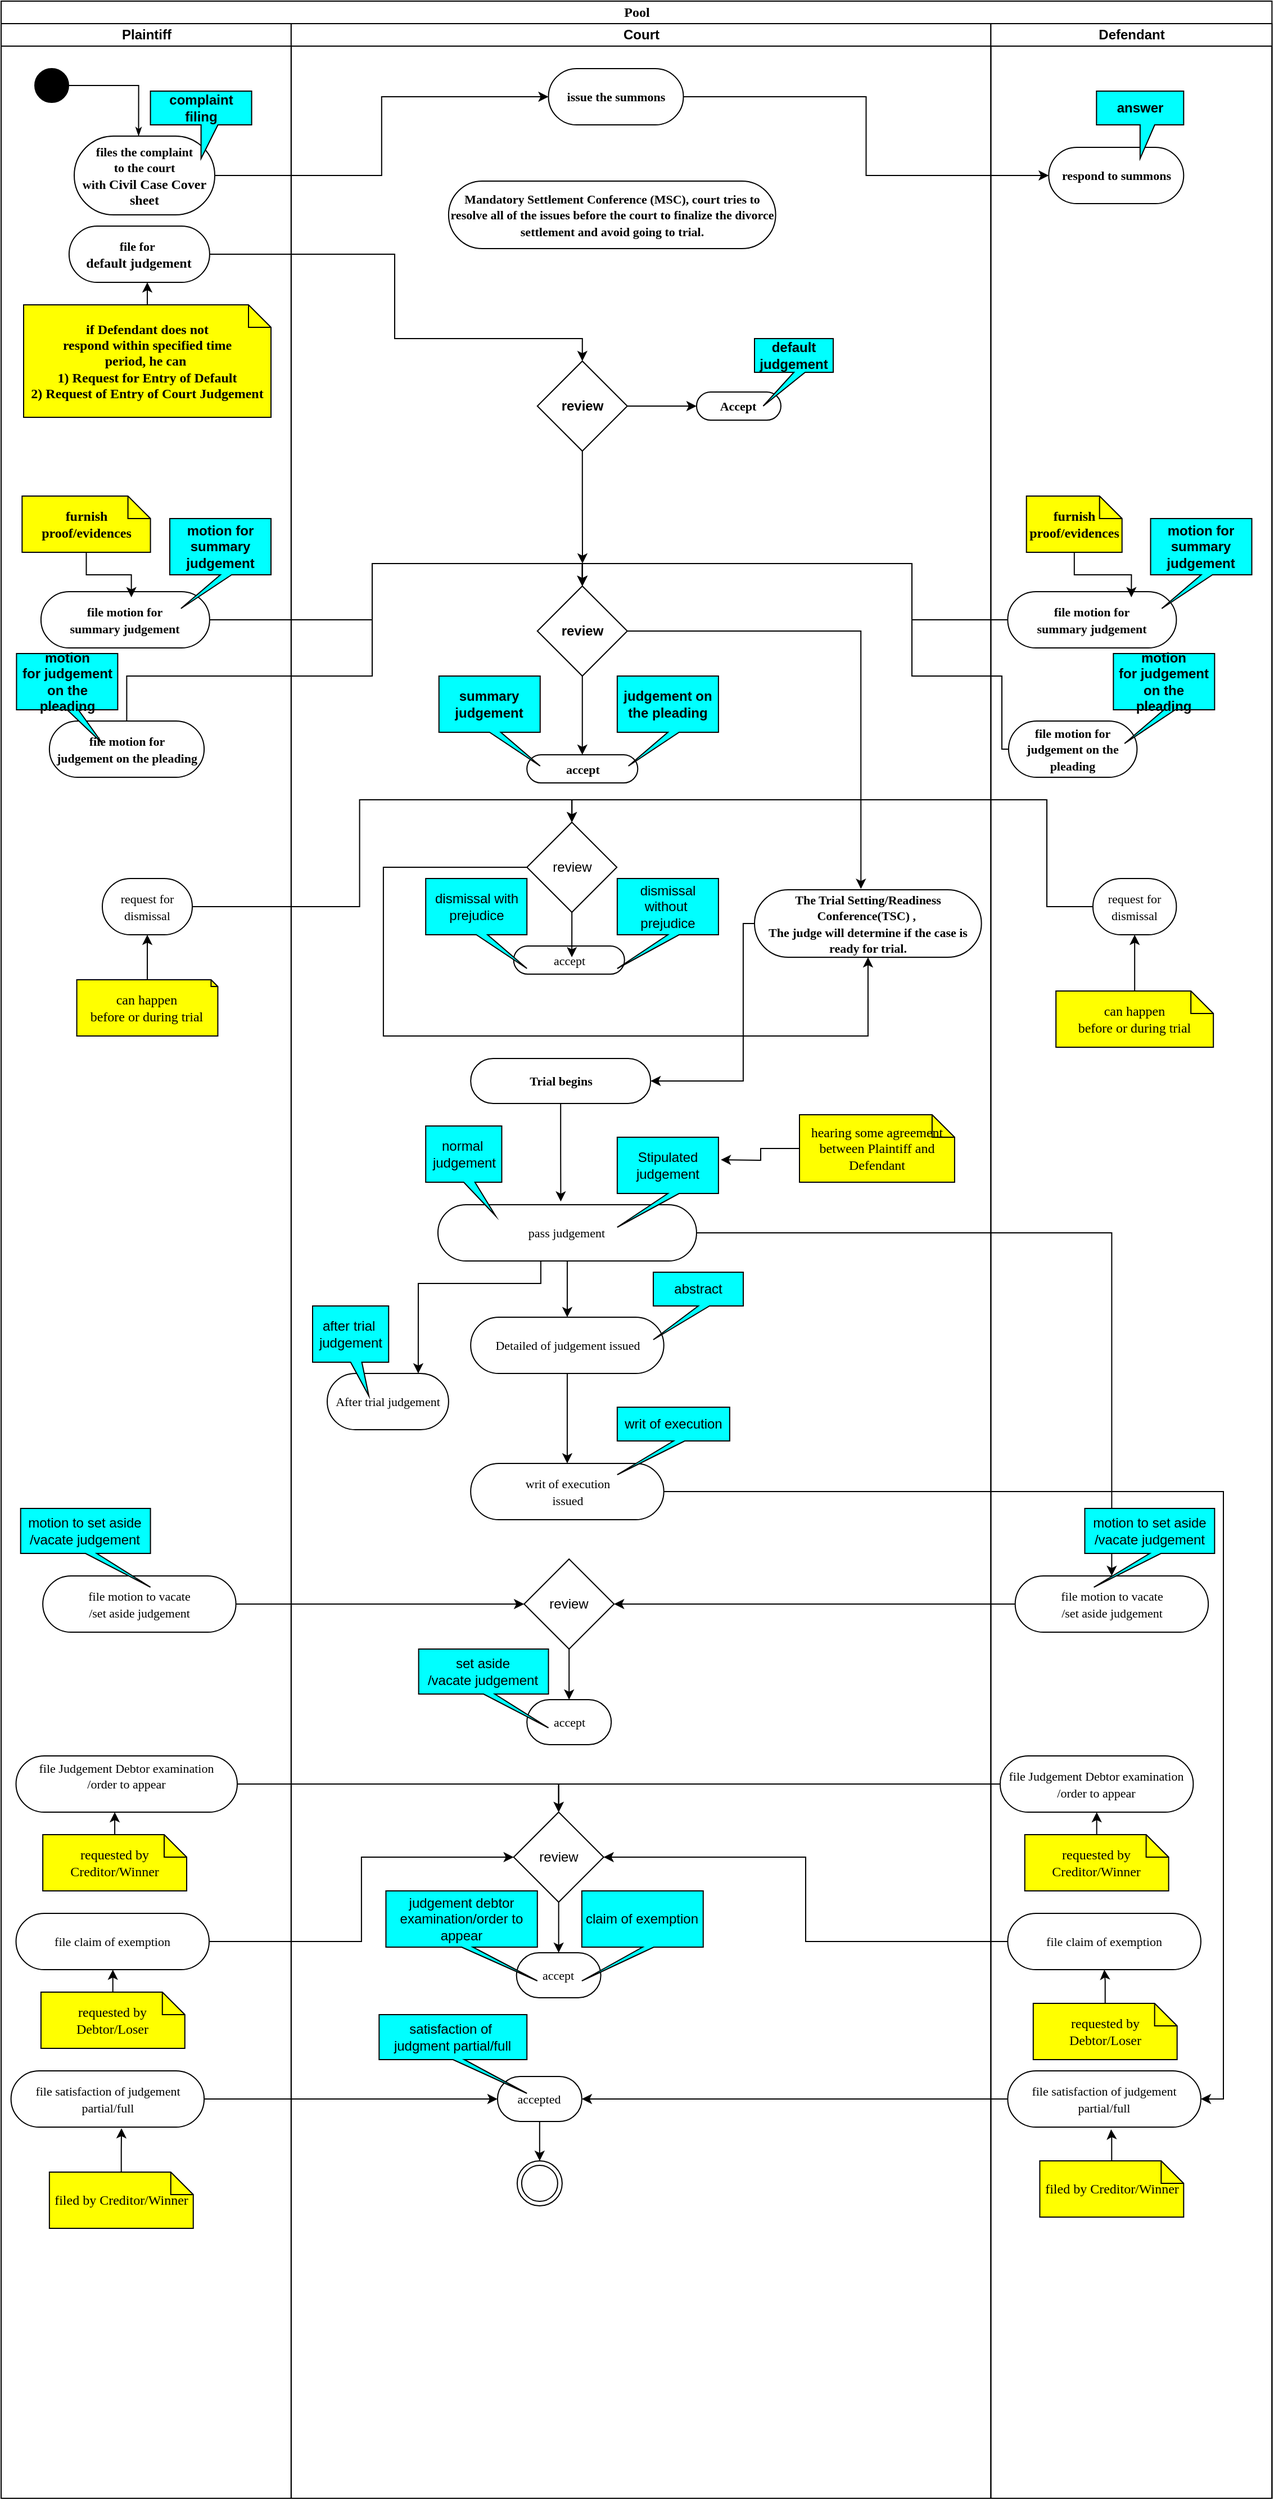 <mxfile version="20.1.1" type="github">
  <diagram name="Page-1" id="0783ab3e-0a74-02c8-0abd-f7b4e66b4bec">
    <mxGraphModel dx="1243" dy="2757" grid="1" gridSize="10" guides="1" tooltips="1" connect="1" arrows="1" fold="1" page="1" pageScale="1" pageWidth="850" pageHeight="1100" background="none" math="0" shadow="0">
      <root>
        <mxCell id="0" />
        <mxCell id="1" parent="0" />
        <mxCell id="1c1d494c118603dd-1" value="Pool" style="swimlane;html=1;childLayout=stackLayout;startSize=20;rounded=0;shadow=0;comic=0;labelBackgroundColor=none;strokeWidth=1;fontFamily=Verdana;fontSize=12;align=center;" parent="1" vertex="1">
          <mxGeometry x="60" y="-2180" width="1130.2" height="2220" as="geometry" />
        </mxCell>
        <mxCell id="2UfcmBDN33OV_tJoAeHY-38" style="edgeStyle=orthogonalEdgeStyle;rounded=0;orthogonalLoop=1;jettySize=auto;html=1;entryX=0.5;entryY=0;entryDx=0;entryDy=0;" parent="1c1d494c118603dd-1" source="2UfcmBDN33OV_tJoAeHY-35" target="2UfcmBDN33OV_tJoAeHY-37" edge="1">
          <mxGeometry relative="1" as="geometry">
            <Array as="points">
              <mxPoint x="350" y="225" />
              <mxPoint x="350" y="300" />
              <mxPoint x="517" y="300" />
            </Array>
          </mxGeometry>
        </mxCell>
        <mxCell id="rqw2_flAwsqcisbEdpRb-81" style="edgeStyle=orthogonalEdgeStyle;rounded=0;orthogonalLoop=1;jettySize=auto;html=1;entryX=0.5;entryY=0;entryDx=0;entryDy=0;" parent="1c1d494c118603dd-1" source="rqw2_flAwsqcisbEdpRb-68" target="rqw2_flAwsqcisbEdpRb-80" edge="1">
          <mxGeometry relative="1" as="geometry" />
        </mxCell>
        <mxCell id="rqw2_flAwsqcisbEdpRb-84" style="edgeStyle=orthogonalEdgeStyle;rounded=0;orthogonalLoop=1;jettySize=auto;html=1;entryX=0;entryY=0.5;entryDx=0;entryDy=0;" parent="1c1d494c118603dd-1" source="rqw2_flAwsqcisbEdpRb-71" target="rqw2_flAwsqcisbEdpRb-80" edge="1">
          <mxGeometry relative="1" as="geometry" />
        </mxCell>
        <mxCell id="2UfcmBDN33OV_tJoAeHY-24" style="edgeStyle=orthogonalEdgeStyle;rounded=0;orthogonalLoop=1;jettySize=auto;html=1;entryX=0;entryY=0.5;entryDx=0;entryDy=0;" parent="1c1d494c118603dd-1" source="2UfcmBDN33OV_tJoAeHY-19" target="2UfcmBDN33OV_tJoAeHY-23" edge="1">
          <mxGeometry relative="1" as="geometry" />
        </mxCell>
        <mxCell id="2UfcmBDN33OV_tJoAeHY-27" style="edgeStyle=orthogonalEdgeStyle;rounded=0;orthogonalLoop=1;jettySize=auto;html=1;entryX=0;entryY=0.5;entryDx=0;entryDy=0;" parent="1c1d494c118603dd-1" source="2UfcmBDN33OV_tJoAeHY-23" target="2UfcmBDN33OV_tJoAeHY-26" edge="1">
          <mxGeometry relative="1" as="geometry" />
        </mxCell>
        <mxCell id="rqw2_flAwsqcisbEdpRb-102" style="edgeStyle=orthogonalEdgeStyle;rounded=0;orthogonalLoop=1;jettySize=auto;html=1;entryX=0;entryY=0.5;entryDx=0;entryDy=0;" parent="1c1d494c118603dd-1" source="rqw2_flAwsqcisbEdpRb-96" target="rqw2_flAwsqcisbEdpRb-99" edge="1">
          <mxGeometry relative="1" as="geometry" />
        </mxCell>
        <mxCell id="rqw2_flAwsqcisbEdpRb-103" style="edgeStyle=orthogonalEdgeStyle;rounded=0;orthogonalLoop=1;jettySize=auto;html=1;entryX=1;entryY=0.5;entryDx=0;entryDy=0;" parent="1c1d494c118603dd-1" source="rqw2_flAwsqcisbEdpRb-97" target="rqw2_flAwsqcisbEdpRb-99" edge="1">
          <mxGeometry relative="1" as="geometry" />
        </mxCell>
        <mxCell id="rqw2_flAwsqcisbEdpRb-110" style="edgeStyle=orthogonalEdgeStyle;rounded=0;orthogonalLoop=1;jettySize=auto;html=1;entryX=0;entryY=0.5;entryDx=0;entryDy=0;" parent="1c1d494c118603dd-1" source="rqw2_flAwsqcisbEdpRb-107" target="rqw2_flAwsqcisbEdpRb-114" edge="1">
          <mxGeometry relative="1" as="geometry">
            <mxPoint x="467.94" y="2045" as="targetPoint" />
          </mxGeometry>
        </mxCell>
        <mxCell id="rqw2_flAwsqcisbEdpRb-162" style="edgeStyle=orthogonalEdgeStyle;rounded=0;orthogonalLoop=1;jettySize=auto;html=1;entryX=0.5;entryY=0;entryDx=0;entryDy=0;" parent="1c1d494c118603dd-1" source="rqw2_flAwsqcisbEdpRb-24" target="rqw2_flAwsqcisbEdpRb-97" edge="1">
          <mxGeometry relative="1" as="geometry" />
        </mxCell>
        <mxCell id="rqw2_flAwsqcisbEdpRb-163" style="edgeStyle=orthogonalEdgeStyle;rounded=0;orthogonalLoop=1;jettySize=auto;html=1;entryX=1;entryY=0.5;entryDx=0;entryDy=0;" parent="1c1d494c118603dd-1" source="rqw2_flAwsqcisbEdpRb-62" target="rqw2_flAwsqcisbEdpRb-108" edge="1">
          <mxGeometry relative="1" as="geometry" />
        </mxCell>
        <mxCell id="xSkopG2fylaIycVmVstg-16" style="edgeStyle=orthogonalEdgeStyle;rounded=0;orthogonalLoop=1;jettySize=auto;html=1;entryX=0.5;entryY=0;entryDx=0;entryDy=0;" parent="1c1d494c118603dd-1" source="rqw2_flAwsqcisbEdpRb-74" target="rqw2_flAwsqcisbEdpRb-80" edge="1">
          <mxGeometry relative="1" as="geometry" />
        </mxCell>
        <mxCell id="xSkopG2fylaIycVmVstg-19" style="edgeStyle=orthogonalEdgeStyle;rounded=0;orthogonalLoop=1;jettySize=auto;html=1;entryX=1;entryY=0.5;entryDx=0;entryDy=0;" parent="1c1d494c118603dd-1" source="rqw2_flAwsqcisbEdpRb-108" target="rqw2_flAwsqcisbEdpRb-114" edge="1">
          <mxGeometry relative="1" as="geometry" />
        </mxCell>
        <mxCell id="2EWMsnBcIdesiWQIsCAK-2" style="edgeStyle=orthogonalEdgeStyle;rounded=0;orthogonalLoop=1;jettySize=auto;html=1;entryX=0.5;entryY=0;entryDx=0;entryDy=0;" parent="1c1d494c118603dd-1" source="2UfcmBDN33OV_tJoAeHY-46" target="2UfcmBDN33OV_tJoAeHY-57" edge="1">
          <mxGeometry relative="1" as="geometry">
            <Array as="points">
              <mxPoint x="330" y="550" />
              <mxPoint x="330" y="500" />
              <mxPoint x="517" y="500" />
            </Array>
          </mxGeometry>
        </mxCell>
        <mxCell id="2EWMsnBcIdesiWQIsCAK-3" style="edgeStyle=orthogonalEdgeStyle;rounded=0;orthogonalLoop=1;jettySize=auto;html=1;entryX=0.5;entryY=0;entryDx=0;entryDy=0;" parent="1c1d494c118603dd-1" source="2UfcmBDN33OV_tJoAeHY-47" target="2UfcmBDN33OV_tJoAeHY-57" edge="1">
          <mxGeometry relative="1" as="geometry">
            <Array as="points">
              <mxPoint x="112" y="600" />
              <mxPoint x="330" y="600" />
              <mxPoint x="330" y="500" />
              <mxPoint x="517" y="500" />
            </Array>
          </mxGeometry>
        </mxCell>
        <mxCell id="2EWMsnBcIdesiWQIsCAK-4" style="edgeStyle=orthogonalEdgeStyle;rounded=0;orthogonalLoop=1;jettySize=auto;html=1;entryX=0.5;entryY=0;entryDx=0;entryDy=0;" parent="1c1d494c118603dd-1" source="2UfcmBDN33OV_tJoAeHY-53" target="2UfcmBDN33OV_tJoAeHY-57" edge="1">
          <mxGeometry relative="1" as="geometry">
            <Array as="points">
              <mxPoint x="810" y="550" />
              <mxPoint x="810" y="500" />
              <mxPoint x="517" y="500" />
            </Array>
          </mxGeometry>
        </mxCell>
        <mxCell id="2EWMsnBcIdesiWQIsCAK-5" style="edgeStyle=orthogonalEdgeStyle;rounded=0;orthogonalLoop=1;jettySize=auto;html=1;entryX=0.5;entryY=0;entryDx=0;entryDy=0;exitX=0;exitY=0.5;exitDx=0;exitDy=0;" parent="1c1d494c118603dd-1" source="2UfcmBDN33OV_tJoAeHY-54" target="2UfcmBDN33OV_tJoAeHY-57" edge="1">
          <mxGeometry relative="1" as="geometry">
            <Array as="points">
              <mxPoint x="890" y="665" />
              <mxPoint x="890" y="600" />
              <mxPoint x="810" y="600" />
              <mxPoint x="810" y="500" />
              <mxPoint x="517" y="500" />
            </Array>
          </mxGeometry>
        </mxCell>
        <mxCell id="1c1d494c118603dd-2" value="Plaintiff" style="swimlane;html=1;startSize=20;" parent="1c1d494c118603dd-1" vertex="1">
          <mxGeometry y="20" width="257.94" height="2200" as="geometry" />
        </mxCell>
        <mxCell id="60571a20871a0731-4" value="" style="ellipse;whiteSpace=wrap;html=1;rounded=0;shadow=0;comic=0;labelBackgroundColor=none;strokeWidth=1;fillColor=#000000;fontFamily=Verdana;fontSize=12;align=center;" parent="1c1d494c118603dd-2" vertex="1">
          <mxGeometry x="30" y="40" width="30" height="30" as="geometry" />
        </mxCell>
        <mxCell id="1c1d494c118603dd-27" style="edgeStyle=orthogonalEdgeStyle;rounded=0;html=1;labelBackgroundColor=none;startArrow=none;startFill=0;startSize=5;endArrow=classicThin;endFill=1;endSize=5;jettySize=auto;orthogonalLoop=1;strokeWidth=1;fontFamily=Verdana;fontSize=12;entryX=0.458;entryY=0;entryDx=0;entryDy=0;entryPerimeter=0;" parent="1c1d494c118603dd-2" source="60571a20871a0731-4" target="2UfcmBDN33OV_tJoAeHY-19" edge="1">
          <mxGeometry relative="1" as="geometry">
            <mxPoint x="125" y="80" as="targetPoint" />
          </mxGeometry>
        </mxCell>
        <mxCell id="2UfcmBDN33OV_tJoAeHY-19" value="&lt;b&gt;&lt;span style=&quot;font-size: 11px; background-color: rgb(255, 255, 255);&quot;&gt;files the complaint&lt;/span&gt;&lt;br style=&quot;font-size: 11px;&quot;&gt;&lt;span style=&quot;font-size: 11px; background-color: rgb(255, 255, 255);&quot;&gt;to the court&lt;br&gt;with&amp;nbsp;&lt;/span&gt;Civil Case Cover sheet&lt;/b&gt;&lt;span style=&quot;font-size: 11px; background-color: rgb(255, 255, 255);&quot;&gt;&lt;br&gt;&lt;/span&gt;" style="rounded=1;whiteSpace=wrap;html=1;shadow=0;comic=0;labelBackgroundColor=none;strokeWidth=1;fontFamily=Verdana;fontSize=12;align=center;arcSize=50;" parent="1c1d494c118603dd-2" vertex="1">
          <mxGeometry x="65" y="100" width="125" height="70" as="geometry" />
        </mxCell>
        <mxCell id="2UfcmBDN33OV_tJoAeHY-32" value="&lt;b&gt;complaint filing&lt;/b&gt;" style="shape=callout;whiteSpace=wrap;html=1;perimeter=calloutPerimeter;fillColor=#00FFFF;base=15;" parent="1c1d494c118603dd-2" vertex="1">
          <mxGeometry x="132.79" y="60" width="90" height="60" as="geometry" />
        </mxCell>
        <mxCell id="2UfcmBDN33OV_tJoAeHY-35" value="&lt;b&gt;&lt;span style=&quot;font-size: 11px; background-color: rgb(255, 255, 255);&quot;&gt;file for&amp;nbsp;&lt;br&gt;&lt;/span&gt;default judgement&lt;/b&gt;" style="rounded=1;whiteSpace=wrap;html=1;shadow=0;comic=0;labelBackgroundColor=none;strokeWidth=1;fontFamily=Verdana;fontSize=12;align=center;arcSize=50;" parent="1c1d494c118603dd-2" vertex="1">
          <mxGeometry x="60.44" y="180" width="125" height="50" as="geometry" />
        </mxCell>
        <mxCell id="vc-vV2gt0Ga46iBnNbQG-4" style="edgeStyle=orthogonalEdgeStyle;rounded=0;orthogonalLoop=1;jettySize=auto;html=1;entryX=0.557;entryY=0.984;entryDx=0;entryDy=0;entryPerimeter=0;" edge="1" parent="1c1d494c118603dd-2" source="1c1d494c118603dd-25" target="2UfcmBDN33OV_tJoAeHY-35">
          <mxGeometry relative="1" as="geometry" />
        </mxCell>
        <mxCell id="1c1d494c118603dd-25" value="&lt;b&gt;if Defendant does not&lt;br&gt;respond within specified time &lt;br&gt;period, he can&amp;nbsp;&lt;br&gt;1)&amp;nbsp;Request for Entry of Default&lt;br&gt;2)&amp;nbsp;Request of Entry of Court Judgement&lt;/b&gt;" style="shape=note;whiteSpace=wrap;html=1;rounded=0;shadow=0;comic=0;labelBackgroundColor=none;strokeWidth=1;fontFamily=Verdana;fontSize=12;align=center;size=20;fillColor=#FFFF00;" parent="1c1d494c118603dd-2" vertex="1">
          <mxGeometry x="20" y="250" width="220" height="100" as="geometry" />
        </mxCell>
        <mxCell id="2UfcmBDN33OV_tJoAeHY-46" value="&lt;span style=&quot;font-size: 11px; background-color: rgb(255, 255, 255);&quot;&gt;&lt;b&gt;file motion for &lt;br&gt;summary judgement&lt;/b&gt;&lt;/span&gt;" style="rounded=1;whiteSpace=wrap;html=1;shadow=0;comic=0;labelBackgroundColor=none;strokeWidth=1;fontFamily=Verdana;fontSize=12;align=center;arcSize=50;" parent="1c1d494c118603dd-2" vertex="1">
          <mxGeometry x="35.44" y="505" width="150" height="50" as="geometry" />
        </mxCell>
        <mxCell id="2UfcmBDN33OV_tJoAeHY-47" value="&lt;span style=&quot;font-size: 11px; background-color: rgb(255, 255, 255);&quot;&gt;&lt;b&gt;file motion for &lt;br&gt;judgement on the pleading&lt;/b&gt;&lt;/span&gt;" style="rounded=1;whiteSpace=wrap;html=1;shadow=0;comic=0;labelBackgroundColor=none;strokeWidth=1;fontFamily=Verdana;fontSize=12;align=center;arcSize=50;" parent="1c1d494c118603dd-2" vertex="1">
          <mxGeometry x="42.93" y="620" width="137.62" height="50" as="geometry" />
        </mxCell>
        <mxCell id="2UfcmBDN33OV_tJoAeHY-50" value="&lt;b&gt;motion for&lt;br&gt;summary judgement&lt;/b&gt;" style="shape=callout;whiteSpace=wrap;html=1;perimeter=calloutPerimeter;fillColor=#00FFFF;base=10;position2=0.11;" parent="1c1d494c118603dd-2" vertex="1">
          <mxGeometry x="150" y="440" width="90" height="80" as="geometry" />
        </mxCell>
        <mxCell id="2UfcmBDN33OV_tJoAeHY-52" value="&lt;b&gt;motion for&amp;nbsp;judgement on the pleading&lt;/b&gt;" style="shape=callout;whiteSpace=wrap;html=1;perimeter=calloutPerimeter;fillColor=#00FFFF;base=10;position2=0.85;" parent="1c1d494c118603dd-2" vertex="1">
          <mxGeometry x="13.69" y="560" width="90" height="80" as="geometry" />
        </mxCell>
        <mxCell id="rqw2_flAwsqcisbEdpRb-68" value="&lt;span style=&quot;font-size: 11px; background-color: rgb(255, 255, 255);&quot;&gt;file Judgement Debtor examination&lt;/span&gt;&lt;br style=&quot;font-size: 11px;&quot;&gt;&lt;span style=&quot;font-size: 11px; background-color: rgb(255, 255, 255);&quot;&gt;/order to appear&lt;/span&gt;&lt;span style=&quot;font-size: 11px; background-color: rgb(255, 255, 255);&quot;&gt;&lt;br&gt;&lt;br&gt;&lt;/span&gt;" style="rounded=1;whiteSpace=wrap;html=1;shadow=0;comic=0;labelBackgroundColor=none;strokeWidth=1;fontFamily=Verdana;fontSize=12;align=center;arcSize=50;" parent="1c1d494c118603dd-2" vertex="1">
          <mxGeometry x="13.25" y="1540" width="196.75" height="50" as="geometry" />
        </mxCell>
        <mxCell id="rqw2_flAwsqcisbEdpRb-70" style="edgeStyle=orthogonalEdgeStyle;rounded=0;orthogonalLoop=1;jettySize=auto;html=1;" parent="1c1d494c118603dd-2" source="rqw2_flAwsqcisbEdpRb-69" target="rqw2_flAwsqcisbEdpRb-68" edge="1">
          <mxGeometry relative="1" as="geometry">
            <Array as="points">
              <mxPoint x="158.88" y="1660" />
              <mxPoint x="115.88" y="1660" />
            </Array>
          </mxGeometry>
        </mxCell>
        <mxCell id="rqw2_flAwsqcisbEdpRb-69" value="requested by Creditor/Winner&lt;br&gt;" style="shape=note;whiteSpace=wrap;html=1;rounded=0;shadow=0;comic=0;labelBackgroundColor=none;strokeWidth=1;fontFamily=Verdana;fontSize=12;align=center;size=20;fillColor=#FFFF00;" parent="1c1d494c118603dd-2" vertex="1">
          <mxGeometry x="37.07" y="1610" width="127.94" height="50" as="geometry" />
        </mxCell>
        <mxCell id="rqw2_flAwsqcisbEdpRb-71" value="&lt;span style=&quot;font-size: 11px; background-color: rgb(255, 255, 255);&quot;&gt;file claim of exemption&lt;/span&gt;&lt;span style=&quot;font-size: 11px; background-color: rgb(255, 255, 255);&quot;&gt;&lt;br&gt;&lt;/span&gt;" style="rounded=1;whiteSpace=wrap;html=1;shadow=0;comic=0;labelBackgroundColor=none;strokeWidth=1;fontFamily=Verdana;fontSize=12;align=center;arcSize=50;" parent="1c1d494c118603dd-2" vertex="1">
          <mxGeometry x="13.25" y="1680" width="171.75" height="50" as="geometry" />
        </mxCell>
        <mxCell id="rqw2_flAwsqcisbEdpRb-72" style="edgeStyle=orthogonalEdgeStyle;rounded=0;orthogonalLoop=1;jettySize=auto;html=1;" parent="1c1d494c118603dd-2" source="rqw2_flAwsqcisbEdpRb-73" target="rqw2_flAwsqcisbEdpRb-71" edge="1">
          <mxGeometry relative="1" as="geometry" />
        </mxCell>
        <mxCell id="rqw2_flAwsqcisbEdpRb-73" value="requested by Debtor/Loser" style="shape=note;whiteSpace=wrap;html=1;rounded=0;shadow=0;comic=0;labelBackgroundColor=none;strokeWidth=1;fontFamily=Verdana;fontSize=12;align=center;size=20;fillColor=#FFFF00;" parent="1c1d494c118603dd-2" vertex="1">
          <mxGeometry x="35.44" y="1750" width="127.94" height="50" as="geometry" />
        </mxCell>
        <mxCell id="rqw2_flAwsqcisbEdpRb-96" value="&lt;span style=&quot;font-size: 11px; background-color: rgb(255, 255, 255);&quot;&gt;file motion to vacate&lt;br&gt;/set aside judgement&lt;br&gt;&lt;/span&gt;" style="rounded=1;whiteSpace=wrap;html=1;shadow=0;comic=0;labelBackgroundColor=none;strokeWidth=1;fontFamily=Verdana;fontSize=12;align=center;arcSize=50;" parent="1c1d494c118603dd-2" vertex="1">
          <mxGeometry x="37.07" y="1380" width="171.75" height="50" as="geometry" />
        </mxCell>
        <mxCell id="rqw2_flAwsqcisbEdpRb-107" value="&lt;span style=&quot;background-color: rgb(255, 255, 255);&quot;&gt;&lt;span style=&quot;font-size: 11px;&quot;&gt;file satisfaction&amp;nbsp;of judgement&lt;/span&gt;&lt;br&gt;&lt;span style=&quot;font-size: 11px;&quot;&gt;partial/full&lt;/span&gt;&lt;br&gt;&lt;/span&gt;" style="rounded=1;whiteSpace=wrap;html=1;shadow=0;comic=0;labelBackgroundColor=none;strokeWidth=1;fontFamily=Verdana;fontSize=12;align=center;arcSize=50;" parent="1c1d494c118603dd-2" vertex="1">
          <mxGeometry x="8.8" y="1820" width="171.75" height="50" as="geometry" />
        </mxCell>
        <mxCell id="xSkopG2fylaIycVmVstg-2" style="edgeStyle=orthogonalEdgeStyle;rounded=0;orthogonalLoop=1;jettySize=auto;html=1;entryX=0.536;entryY=0.1;entryDx=0;entryDy=0;entryPerimeter=0;" parent="1c1d494c118603dd-2" source="rqw2_flAwsqcisbEdpRb-117" target="2UfcmBDN33OV_tJoAeHY-46" edge="1">
          <mxGeometry relative="1" as="geometry" />
        </mxCell>
        <mxCell id="rqw2_flAwsqcisbEdpRb-117" value="&lt;b&gt;furnish proof/evidences&lt;/b&gt;" style="shape=note;whiteSpace=wrap;html=1;rounded=0;shadow=0;comic=0;labelBackgroundColor=none;strokeWidth=1;fontFamily=Verdana;fontSize=12;align=center;size=20;fillColor=#FFFF00;" parent="1c1d494c118603dd-2" vertex="1">
          <mxGeometry x="18.66" y="420" width="114.13" height="50" as="geometry" />
        </mxCell>
        <mxCell id="2EWMsnBcIdesiWQIsCAK-9" style="edgeStyle=orthogonalEdgeStyle;rounded=0;orthogonalLoop=1;jettySize=auto;html=1;entryX=0.5;entryY=1;entryDx=0;entryDy=0;" parent="1c1d494c118603dd-2" source="rqw2_flAwsqcisbEdpRb-122" target="rqw2_flAwsqcisbEdpRb-146" edge="1">
          <mxGeometry relative="1" as="geometry" />
        </mxCell>
        <mxCell id="rqw2_flAwsqcisbEdpRb-122" value="can happen&lt;br&gt;before or during trial" style="shape=note;whiteSpace=wrap;html=1;rounded=0;shadow=0;comic=0;labelBackgroundColor=none;strokeWidth=1;fontFamily=Verdana;fontSize=12;align=center;size=6;fillColor=#FFFF00;" parent="1c1d494c118603dd-2" vertex="1">
          <mxGeometry x="67.28" y="850" width="125.44" height="50" as="geometry" />
        </mxCell>
        <mxCell id="rqw2_flAwsqcisbEdpRb-139" style="edgeStyle=orthogonalEdgeStyle;rounded=0;orthogonalLoop=1;jettySize=auto;html=1;entryX=0.572;entryY=1.02;entryDx=0;entryDy=0;entryPerimeter=0;" parent="1c1d494c118603dd-2" source="rqw2_flAwsqcisbEdpRb-138" target="rqw2_flAwsqcisbEdpRb-107" edge="1">
          <mxGeometry relative="1" as="geometry" />
        </mxCell>
        <mxCell id="rqw2_flAwsqcisbEdpRb-138" value="filed by Creditor/Winner" style="shape=note;whiteSpace=wrap;html=1;rounded=0;shadow=0;comic=0;labelBackgroundColor=none;strokeWidth=1;fontFamily=Verdana;fontSize=12;align=center;size=20;fillColor=#FFFF00;" parent="1c1d494c118603dd-2" vertex="1">
          <mxGeometry x="42.93" y="1910" width="127.94" height="50" as="geometry" />
        </mxCell>
        <mxCell id="rqw2_flAwsqcisbEdpRb-146" value="&lt;span style=&quot;font-size: 11px; background-color: rgb(255, 255, 255);&quot;&gt;request for dismissal&lt;/span&gt;" style="rounded=1;whiteSpace=wrap;html=1;shadow=0;comic=0;labelBackgroundColor=none;strokeWidth=1;fontFamily=Verdana;fontSize=12;align=center;arcSize=50;" parent="1c1d494c118603dd-2" vertex="1">
          <mxGeometry x="90" y="760" width="80" height="50" as="geometry" />
        </mxCell>
        <mxCell id="xSkopG2fylaIycVmVstg-26" value="motion to set aside&lt;br&gt;/vacate judgement" style="shape=callout;whiteSpace=wrap;html=1;perimeter=calloutPerimeter;fillColor=#00FFFF;base=10;position2=1;" parent="1c1d494c118603dd-2" vertex="1">
          <mxGeometry x="17.35" y="1320" width="115.44" height="70" as="geometry" />
        </mxCell>
        <mxCell id="1c1d494c118603dd-3" value="Court" style="swimlane;html=1;startSize=20;" parent="1c1d494c118603dd-1" vertex="1">
          <mxGeometry x="257.94" y="20" width="622.26" height="2200" as="geometry" />
        </mxCell>
        <mxCell id="2UfcmBDN33OV_tJoAeHY-23" value="&lt;span style=&quot;font-size: 11px; background-color: rgb(255, 255, 255);&quot;&gt;&lt;b&gt;issue the summons&lt;/b&gt;&lt;/span&gt;" style="rounded=1;whiteSpace=wrap;html=1;shadow=0;comic=0;labelBackgroundColor=none;strokeWidth=1;fontFamily=Verdana;fontSize=12;align=center;arcSize=50;" parent="1c1d494c118603dd-3" vertex="1">
          <mxGeometry x="228.82" y="40" width="120" height="50" as="geometry" />
        </mxCell>
        <mxCell id="vc-vV2gt0Ga46iBnNbQG-9" style="edgeStyle=orthogonalEdgeStyle;rounded=0;orthogonalLoop=1;jettySize=auto;html=1;entryX=0;entryY=0.5;entryDx=0;entryDy=0;" edge="1" parent="1c1d494c118603dd-3" source="2UfcmBDN33OV_tJoAeHY-37" target="2UfcmBDN33OV_tJoAeHY-40">
          <mxGeometry relative="1" as="geometry" />
        </mxCell>
        <mxCell id="vc-vV2gt0Ga46iBnNbQG-10" style="edgeStyle=orthogonalEdgeStyle;rounded=0;orthogonalLoop=1;jettySize=auto;html=1;" edge="1" parent="1c1d494c118603dd-3" source="2UfcmBDN33OV_tJoAeHY-37">
          <mxGeometry relative="1" as="geometry">
            <mxPoint x="259.06" y="480" as="targetPoint" />
          </mxGeometry>
        </mxCell>
        <mxCell id="2UfcmBDN33OV_tJoAeHY-37" value="&lt;b&gt;review&lt;/b&gt;" style="rhombus;whiteSpace=wrap;html=1;fillColor=#FFFFFF;" parent="1c1d494c118603dd-3" vertex="1">
          <mxGeometry x="218.94" y="300" width="80" height="80" as="geometry" />
        </mxCell>
        <mxCell id="2UfcmBDN33OV_tJoAeHY-40" value="&lt;span style=&quot;font-size: 11px; background-color: rgb(255, 255, 255);&quot;&gt;&lt;b&gt;Accept&lt;/b&gt;&lt;/span&gt;" style="rounded=1;whiteSpace=wrap;html=1;shadow=0;comic=0;labelBackgroundColor=none;strokeWidth=1;fontFamily=Verdana;fontSize=12;align=center;arcSize=50;" parent="1c1d494c118603dd-3" vertex="1">
          <mxGeometry x="360.53" y="327.5" width="75" height="25" as="geometry" />
        </mxCell>
        <mxCell id="2UfcmBDN33OV_tJoAeHY-41" value="&lt;b&gt;default judgement&lt;/b&gt;" style="shape=callout;whiteSpace=wrap;html=1;perimeter=calloutPerimeter;fillColor=#00FFFF;base=10;position2=0.11;" parent="1c1d494c118603dd-3" vertex="1">
          <mxGeometry x="412.06" y="280" width="70" height="60" as="geometry" />
        </mxCell>
        <mxCell id="2UfcmBDN33OV_tJoAeHY-62" style="edgeStyle=orthogonalEdgeStyle;rounded=0;orthogonalLoop=1;jettySize=auto;html=1;entryX=0.5;entryY=0;entryDx=0;entryDy=0;" parent="1c1d494c118603dd-3" source="2UfcmBDN33OV_tJoAeHY-57" target="2UfcmBDN33OV_tJoAeHY-60" edge="1">
          <mxGeometry relative="1" as="geometry" />
        </mxCell>
        <mxCell id="vc-vV2gt0Ga46iBnNbQG-16" style="edgeStyle=orthogonalEdgeStyle;rounded=0;orthogonalLoop=1;jettySize=auto;html=1;entryX=0.469;entryY=-0.013;entryDx=0;entryDy=0;entryPerimeter=0;" edge="1" parent="1c1d494c118603dd-3" source="2UfcmBDN33OV_tJoAeHY-57" target="vc-vV2gt0Ga46iBnNbQG-11">
          <mxGeometry relative="1" as="geometry" />
        </mxCell>
        <mxCell id="2UfcmBDN33OV_tJoAeHY-57" value="&lt;b&gt;review&lt;/b&gt;" style="rhombus;whiteSpace=wrap;html=1;fillColor=#FFFFFF;" parent="1c1d494c118603dd-3" vertex="1">
          <mxGeometry x="218.94" y="500" width="80" height="80" as="geometry" />
        </mxCell>
        <mxCell id="2UfcmBDN33OV_tJoAeHY-60" value="&lt;span style=&quot;font-size: 11px; background-color: rgb(255, 255, 255);&quot;&gt;&lt;b&gt;accept&lt;/b&gt;&lt;/span&gt;" style="rounded=1;whiteSpace=wrap;html=1;shadow=0;comic=0;labelBackgroundColor=none;strokeWidth=1;fontFamily=Verdana;fontSize=12;align=center;arcSize=50;" parent="1c1d494c118603dd-3" vertex="1">
          <mxGeometry x="209.66" y="650" width="98.56" height="25" as="geometry" />
        </mxCell>
        <mxCell id="xSkopG2fylaIycVmVstg-15" style="edgeStyle=orthogonalEdgeStyle;rounded=0;orthogonalLoop=1;jettySize=auto;html=1;entryX=0.475;entryY=-0.057;entryDx=0;entryDy=0;entryPerimeter=0;" parent="1c1d494c118603dd-3" source="rqw2_flAwsqcisbEdpRb-19" target="rqw2_flAwsqcisbEdpRb-24" edge="1">
          <mxGeometry relative="1" as="geometry" />
        </mxCell>
        <mxCell id="rqw2_flAwsqcisbEdpRb-19" value="&lt;span style=&quot;font-size: 11px; background-color: rgb(255, 255, 255);&quot;&gt;&lt;b&gt;Trial begins&lt;/b&gt;&lt;/span&gt;" style="rounded=1;whiteSpace=wrap;html=1;shadow=0;comic=0;labelBackgroundColor=none;strokeWidth=1;fontFamily=Verdana;fontSize=12;align=center;arcSize=50;" parent="1c1d494c118603dd-3" vertex="1">
          <mxGeometry x="159.66" y="920" width="160" height="40" as="geometry" />
        </mxCell>
        <mxCell id="rqw2_flAwsqcisbEdpRb-135" style="edgeStyle=orthogonalEdgeStyle;rounded=0;orthogonalLoop=1;jettySize=auto;html=1;entryX=0.5;entryY=0;entryDx=0;entryDy=0;" parent="1c1d494c118603dd-3" source="rqw2_flAwsqcisbEdpRb-24" target="rqw2_flAwsqcisbEdpRb-64" edge="1">
          <mxGeometry relative="1" as="geometry" />
        </mxCell>
        <mxCell id="rqw2_flAwsqcisbEdpRb-145" style="edgeStyle=orthogonalEdgeStyle;rounded=0;orthogonalLoop=1;jettySize=auto;html=1;entryX=0.75;entryY=0;entryDx=0;entryDy=0;" parent="1c1d494c118603dd-3" source="rqw2_flAwsqcisbEdpRb-24" target="rqw2_flAwsqcisbEdpRb-142" edge="1">
          <mxGeometry relative="1" as="geometry">
            <Array as="points">
              <mxPoint x="222" y="1120" />
              <mxPoint x="113" y="1120" />
            </Array>
          </mxGeometry>
        </mxCell>
        <mxCell id="rqw2_flAwsqcisbEdpRb-24" value="&lt;span style=&quot;font-size: 11px; background-color: rgb(255, 255, 255);&quot;&gt;pass judgement&lt;/span&gt;" style="rounded=1;whiteSpace=wrap;html=1;shadow=0;comic=0;labelBackgroundColor=none;strokeWidth=1;fontFamily=Verdana;fontSize=12;align=center;arcSize=50;" parent="1c1d494c118603dd-3" vertex="1">
          <mxGeometry x="130.53" y="1050" width="230" height="50" as="geometry" />
        </mxCell>
        <mxCell id="rqw2_flAwsqcisbEdpRb-38" value="Stipulated judgement" style="shape=callout;whiteSpace=wrap;html=1;perimeter=calloutPerimeter;fillColor=#00FFFF;base=10;position2=0;" parent="1c1d494c118603dd-3" vertex="1">
          <mxGeometry x="290" y="990" width="90" height="80" as="geometry" />
        </mxCell>
        <mxCell id="rqw2_flAwsqcisbEdpRb-62" value="&lt;span style=&quot;font-size: 11px; background-color: rgb(255, 255, 255);&quot;&gt;writ of execution&lt;br&gt;issued&lt;br&gt;&lt;/span&gt;" style="rounded=1;whiteSpace=wrap;html=1;shadow=0;comic=0;labelBackgroundColor=none;strokeWidth=1;fontFamily=Verdana;fontSize=12;align=center;arcSize=50;" parent="1c1d494c118603dd-3" vertex="1">
          <mxGeometry x="159.65" y="1280" width="171.75" height="50" as="geometry" />
        </mxCell>
        <mxCell id="rqw2_flAwsqcisbEdpRb-136" style="edgeStyle=orthogonalEdgeStyle;rounded=0;orthogonalLoop=1;jettySize=auto;html=1;entryX=0.5;entryY=0;entryDx=0;entryDy=0;" parent="1c1d494c118603dd-3" source="rqw2_flAwsqcisbEdpRb-64" target="rqw2_flAwsqcisbEdpRb-62" edge="1">
          <mxGeometry relative="1" as="geometry" />
        </mxCell>
        <mxCell id="rqw2_flAwsqcisbEdpRb-64" value="&lt;span style=&quot;font-size: 11px; background-color: rgb(255, 255, 255);&quot;&gt;Detailed of judgement issued&lt;/span&gt;" style="rounded=1;whiteSpace=wrap;html=1;shadow=0;comic=0;labelBackgroundColor=none;strokeWidth=1;fontFamily=Verdana;fontSize=12;align=center;arcSize=50;" parent="1c1d494c118603dd-3" vertex="1">
          <mxGeometry x="159.66" y="1150" width="171.75" height="50" as="geometry" />
        </mxCell>
        <mxCell id="rqw2_flAwsqcisbEdpRb-65" value="writ of execution" style="shape=callout;whiteSpace=wrap;html=1;perimeter=calloutPerimeter;fillColor=#00FFFF;base=10;position2=0;" parent="1c1d494c118603dd-3" vertex="1">
          <mxGeometry x="290" y="1230" width="100" height="60" as="geometry" />
        </mxCell>
        <mxCell id="rqw2_flAwsqcisbEdpRb-66" value="abstract" style="shape=callout;whiteSpace=wrap;html=1;perimeter=calloutPerimeter;fillColor=#00FFFF;base=10;position2=0;" parent="1c1d494c118603dd-3" vertex="1">
          <mxGeometry x="322.06" y="1110" width="80" height="60" as="geometry" />
        </mxCell>
        <mxCell id="rqw2_flAwsqcisbEdpRb-93" style="edgeStyle=orthogonalEdgeStyle;rounded=0;orthogonalLoop=1;jettySize=auto;html=1;entryX=0.5;entryY=0;entryDx=0;entryDy=0;" parent="1c1d494c118603dd-3" source="rqw2_flAwsqcisbEdpRb-80" target="rqw2_flAwsqcisbEdpRb-92" edge="1">
          <mxGeometry relative="1" as="geometry" />
        </mxCell>
        <mxCell id="rqw2_flAwsqcisbEdpRb-80" value="review" style="rhombus;whiteSpace=wrap;html=1;fillColor=#FFFFFF;" parent="1c1d494c118603dd-3" vertex="1">
          <mxGeometry x="197.88" y="1590" width="80" height="80" as="geometry" />
        </mxCell>
        <mxCell id="rqw2_flAwsqcisbEdpRb-86" value="&lt;b&gt;summary judgement&lt;/b&gt;" style="shape=callout;whiteSpace=wrap;html=1;perimeter=calloutPerimeter;fillColor=#00FFFF;base=10;position2=1;" parent="1c1d494c118603dd-3" vertex="1">
          <mxGeometry x="131.44" y="580" width="90" height="80" as="geometry" />
        </mxCell>
        <mxCell id="rqw2_flAwsqcisbEdpRb-87" value="&lt;b&gt;judgement on the pleading&lt;/b&gt;" style="shape=callout;whiteSpace=wrap;html=1;perimeter=calloutPerimeter;fillColor=#00FFFF;base=10;position2=0.11;" parent="1c1d494c118603dd-3" vertex="1">
          <mxGeometry x="290.0" y="580" width="90" height="80" as="geometry" />
        </mxCell>
        <mxCell id="rqw2_flAwsqcisbEdpRb-92" value="&lt;span style=&quot;font-size: 11px; background-color: rgb(255, 255, 255);&quot;&gt;accept&lt;/span&gt;" style="rounded=1;whiteSpace=wrap;html=1;shadow=0;comic=0;labelBackgroundColor=none;strokeWidth=1;fontFamily=Verdana;fontSize=12;align=center;arcSize=50;" parent="1c1d494c118603dd-3" vertex="1">
          <mxGeometry x="200.38" y="1715" width="75" height="40" as="geometry" />
        </mxCell>
        <mxCell id="rqw2_flAwsqcisbEdpRb-94" value="judgement debtor examination/order to appear" style="shape=callout;whiteSpace=wrap;html=1;perimeter=calloutPerimeter;fillColor=#00FFFF;base=10;position2=1;" parent="1c1d494c118603dd-3" vertex="1">
          <mxGeometry x="84.28" y="1660" width="134.66" height="80" as="geometry" />
        </mxCell>
        <mxCell id="rqw2_flAwsqcisbEdpRb-95" value="claim of exemption" style="shape=callout;whiteSpace=wrap;html=1;perimeter=calloutPerimeter;fillColor=#00FFFF;base=10;position2=0;" parent="1c1d494c118603dd-3" vertex="1">
          <mxGeometry x="258.5" y="1660" width="107.94" height="80" as="geometry" />
        </mxCell>
        <mxCell id="rqw2_flAwsqcisbEdpRb-105" style="edgeStyle=orthogonalEdgeStyle;rounded=0;orthogonalLoop=1;jettySize=auto;html=1;entryX=0.5;entryY=0;entryDx=0;entryDy=0;" parent="1c1d494c118603dd-3" source="rqw2_flAwsqcisbEdpRb-99" target="rqw2_flAwsqcisbEdpRb-104" edge="1">
          <mxGeometry relative="1" as="geometry" />
        </mxCell>
        <mxCell id="rqw2_flAwsqcisbEdpRb-99" value="review" style="rhombus;whiteSpace=wrap;html=1;fillColor=#FFFFFF;" parent="1c1d494c118603dd-3" vertex="1">
          <mxGeometry x="207.16" y="1365" width="80" height="80" as="geometry" />
        </mxCell>
        <mxCell id="rqw2_flAwsqcisbEdpRb-104" value="&lt;span style=&quot;font-size: 11px; background-color: rgb(255, 255, 255);&quot;&gt;accept&lt;/span&gt;" style="rounded=1;whiteSpace=wrap;html=1;shadow=0;comic=0;labelBackgroundColor=none;strokeWidth=1;fontFamily=Verdana;fontSize=12;align=center;arcSize=50;" parent="1c1d494c118603dd-3" vertex="1">
          <mxGeometry x="209.66" y="1490" width="75" height="40" as="geometry" />
        </mxCell>
        <mxCell id="rqw2_flAwsqcisbEdpRb-106" value="set aside&lt;br&gt;/vacate judgement" style="shape=callout;whiteSpace=wrap;html=1;perimeter=calloutPerimeter;fillColor=#00FFFF;base=10;position2=1;" parent="1c1d494c118603dd-3" vertex="1">
          <mxGeometry x="113.38" y="1445" width="115.44" height="70" as="geometry" />
        </mxCell>
        <mxCell id="rqw2_flAwsqcisbEdpRb-114" value="&lt;span style=&quot;font-size: 11px; background-color: rgb(255, 255, 255);&quot;&gt;accepted&lt;/span&gt;" style="rounded=1;whiteSpace=wrap;html=1;shadow=0;comic=0;labelBackgroundColor=none;strokeWidth=1;fontFamily=Verdana;fontSize=12;align=center;arcSize=50;" parent="1c1d494c118603dd-3" vertex="1">
          <mxGeometry x="183.5" y="1825" width="75" height="40" as="geometry" />
        </mxCell>
        <mxCell id="rqw2_flAwsqcisbEdpRb-116" value="satisfaction of&amp;nbsp;&lt;br&gt;judgment partial/full" style="shape=callout;whiteSpace=wrap;html=1;perimeter=calloutPerimeter;fillColor=#00FFFF;base=10;position2=1;" parent="1c1d494c118603dd-3" vertex="1">
          <mxGeometry x="78.22" y="1770" width="131.44" height="70" as="geometry" />
        </mxCell>
        <mxCell id="rqw2_flAwsqcisbEdpRb-26" value="normal&amp;nbsp;&lt;br&gt;judgement" style="shape=callout;whiteSpace=wrap;html=1;perimeter=calloutPerimeter;fillColor=#00FFFF;base=10;position2=0.92;" parent="1c1d494c118603dd-3" vertex="1">
          <mxGeometry x="119.66" y="980" width="67.63" height="80" as="geometry" />
        </mxCell>
        <mxCell id="rqw2_flAwsqcisbEdpRb-142" value="&lt;span style=&quot;font-size: 11px; background-color: rgb(255, 255, 255);&quot;&gt;After trial judgement&lt;/span&gt;" style="rounded=1;whiteSpace=wrap;html=1;shadow=0;comic=0;labelBackgroundColor=none;strokeWidth=1;fontFamily=Verdana;fontSize=12;align=center;arcSize=50;" parent="1c1d494c118603dd-3" vertex="1">
          <mxGeometry x="32.06" y="1200" width="107.94" height="50" as="geometry" />
        </mxCell>
        <mxCell id="rqw2_flAwsqcisbEdpRb-144" value="after trial&amp;nbsp;&lt;br&gt;judgement" style="shape=callout;whiteSpace=wrap;html=1;perimeter=calloutPerimeter;fillColor=#00FFFF;base=10;position2=0.74;" parent="1c1d494c118603dd-3" vertex="1">
          <mxGeometry x="19.06" y="1140" width="67.63" height="80" as="geometry" />
        </mxCell>
        <mxCell id="xSkopG2fylaIycVmVstg-4" value="&lt;span style=&quot;font-size: 11px; background-color: rgb(255, 255, 255);&quot;&gt;accept&lt;/span&gt;" style="rounded=1;whiteSpace=wrap;html=1;shadow=0;comic=0;labelBackgroundColor=none;strokeWidth=1;fontFamily=Verdana;fontSize=12;align=center;arcSize=50;" parent="1c1d494c118603dd-3" vertex="1">
          <mxGeometry x="197.88" y="820" width="98.56" height="25" as="geometry" />
        </mxCell>
        <mxCell id="xSkopG2fylaIycVmVstg-12" style="edgeStyle=orthogonalEdgeStyle;rounded=0;orthogonalLoop=1;jettySize=auto;html=1;entryX=0.525;entryY=0.4;entryDx=0;entryDy=0;entryPerimeter=0;" parent="1c1d494c118603dd-3" source="xSkopG2fylaIycVmVstg-8" target="xSkopG2fylaIycVmVstg-4" edge="1">
          <mxGeometry relative="1" as="geometry" />
        </mxCell>
        <mxCell id="xSkopG2fylaIycVmVstg-14" style="edgeStyle=orthogonalEdgeStyle;rounded=0;orthogonalLoop=1;jettySize=auto;html=1;" parent="1c1d494c118603dd-3" source="xSkopG2fylaIycVmVstg-8" target="vc-vV2gt0Ga46iBnNbQG-11" edge="1">
          <mxGeometry relative="1" as="geometry">
            <mxPoint x="222.06" y="880" as="targetPoint" />
            <Array as="points">
              <mxPoint x="82" y="750" />
              <mxPoint x="82" y="900" />
              <mxPoint x="513" y="900" />
            </Array>
          </mxGeometry>
        </mxCell>
        <mxCell id="xSkopG2fylaIycVmVstg-8" value="review" style="rhombus;whiteSpace=wrap;html=1;fillColor=#FFFFFF;" parent="1c1d494c118603dd-3" vertex="1">
          <mxGeometry x="209.66" y="710" width="80" height="80" as="geometry" />
        </mxCell>
        <mxCell id="xSkopG2fylaIycVmVstg-13" value="dismissal with&lt;br&gt;prejudice" style="shape=callout;whiteSpace=wrap;html=1;perimeter=calloutPerimeter;fillColor=#00FFFF;base=10;position2=1;" parent="1c1d494c118603dd-3" vertex="1">
          <mxGeometry x="119.66" y="760" width="90" height="80" as="geometry" />
        </mxCell>
        <mxCell id="rqw2_flAwsqcisbEdpRb-18" value="dismissal without&amp;nbsp;&lt;br&gt;prejudice" style="shape=callout;whiteSpace=wrap;html=1;perimeter=calloutPerimeter;fillColor=#00FFFF;base=10;position2=0;" parent="1c1d494c118603dd-3" vertex="1">
          <mxGeometry x="290.0" y="760" width="90" height="80" as="geometry" />
        </mxCell>
        <mxCell id="xSkopG2fylaIycVmVstg-22" value="" style="ellipse;shape=doubleEllipse;whiteSpace=wrap;html=1;aspect=fixed;" parent="1c1d494c118603dd-3" vertex="1">
          <mxGeometry x="201" y="1900" width="40" height="40" as="geometry" />
        </mxCell>
        <mxCell id="xSkopG2fylaIycVmVstg-21" style="edgeStyle=orthogonalEdgeStyle;rounded=0;orthogonalLoop=1;jettySize=auto;html=1;" parent="1c1d494c118603dd-3" source="rqw2_flAwsqcisbEdpRb-114" target="xSkopG2fylaIycVmVstg-22" edge="1">
          <mxGeometry relative="1" as="geometry">
            <mxPoint x="221.0" y="2030" as="targetPoint" />
          </mxGeometry>
        </mxCell>
        <mxCell id="rqw2_flAwsqcisbEdpRb-157" value="hearing some agreement&lt;br&gt;between Plaintiff and Defendant" style="shape=note;whiteSpace=wrap;html=1;rounded=0;shadow=0;comic=0;labelBackgroundColor=none;strokeWidth=1;fontFamily=Verdana;fontSize=12;align=center;size=20;fillColor=#FFFF00;" parent="1c1d494c118603dd-3" vertex="1">
          <mxGeometry x="452.06" y="970" width="137.94" height="60" as="geometry" />
        </mxCell>
        <mxCell id="vc-vV2gt0Ga46iBnNbQG-3" value="&lt;span style=&quot;font-size: 11px;&quot;&gt;&lt;b&gt;Mandatory Settlement Conference (MSC), court tries to resolve all of the issues before the court to finalize the divorce settlement and avoid going to trial.&lt;/b&gt;&lt;/span&gt;" style="rounded=1;whiteSpace=wrap;html=1;shadow=0;comic=0;labelBackgroundColor=none;strokeWidth=1;fontFamily=Verdana;fontSize=12;align=center;arcSize=50;" vertex="1" parent="1c1d494c118603dd-3">
          <mxGeometry x="140" y="140" width="290.85" height="60" as="geometry" />
        </mxCell>
        <mxCell id="vc-vV2gt0Ga46iBnNbQG-17" style="edgeStyle=orthogonalEdgeStyle;rounded=0;orthogonalLoop=1;jettySize=auto;html=1;entryX=1;entryY=0.5;entryDx=0;entryDy=0;" edge="1" parent="1c1d494c118603dd-3" source="vc-vV2gt0Ga46iBnNbQG-11" target="rqw2_flAwsqcisbEdpRb-19">
          <mxGeometry relative="1" as="geometry">
            <Array as="points">
              <mxPoint x="402" y="800" />
              <mxPoint x="402" y="940" />
            </Array>
          </mxGeometry>
        </mxCell>
        <mxCell id="vc-vV2gt0Ga46iBnNbQG-11" value="&lt;div&gt;&lt;span style=&quot;font-size: 11px;&quot;&gt;&lt;b&gt;The Trial Setting/Readiness Conference(TSC) ,&amp;nbsp;&lt;/b&gt;&lt;/span&gt;&lt;/div&gt;&lt;div&gt;&lt;span style=&quot;font-size: 11px;&quot;&gt;&lt;b&gt;The judge will determine if the case is ready for trial.&lt;/b&gt;&lt;/span&gt;&lt;/div&gt;" style="rounded=1;whiteSpace=wrap;html=1;shadow=0;comic=0;labelBackgroundColor=none;strokeWidth=1;fontFamily=Verdana;fontSize=12;align=center;arcSize=50;" vertex="1" parent="1c1d494c118603dd-3">
          <mxGeometry x="412.06" y="770" width="201.81" height="60" as="geometry" />
        </mxCell>
        <mxCell id="1c1d494c118603dd-4" value="Defendant" style="swimlane;html=1;startSize=20;" parent="1c1d494c118603dd-1" vertex="1">
          <mxGeometry x="880.2" y="20" width="250" height="2200" as="geometry" />
        </mxCell>
        <mxCell id="2UfcmBDN33OV_tJoAeHY-26" value="&lt;span style=&quot;font-size: 11px; background-color: rgb(255, 255, 255);&quot;&gt;&lt;b&gt;respond to summons&lt;/b&gt;&lt;/span&gt;" style="rounded=1;whiteSpace=wrap;html=1;shadow=0;comic=0;labelBackgroundColor=none;strokeWidth=1;fontFamily=Verdana;fontSize=12;align=center;arcSize=50;" parent="1c1d494c118603dd-4" vertex="1">
          <mxGeometry x="51.46" y="110" width="120" height="50" as="geometry" />
        </mxCell>
        <mxCell id="2UfcmBDN33OV_tJoAeHY-33" value="&lt;b&gt;answer&lt;/b&gt;" style="shape=callout;whiteSpace=wrap;html=1;perimeter=calloutPerimeter;fillColor=#00FFFF;base=13;" parent="1c1d494c118603dd-4" vertex="1">
          <mxGeometry x="93.96" y="60" width="77.5" height="60" as="geometry" />
        </mxCell>
        <mxCell id="2UfcmBDN33OV_tJoAeHY-53" value="&lt;span style=&quot;font-size: 11px; background-color: rgb(255, 255, 255);&quot;&gt;&lt;b&gt;file motion for &lt;br&gt;summary judgement&lt;/b&gt;&lt;/span&gt;" style="rounded=1;whiteSpace=wrap;html=1;shadow=0;comic=0;labelBackgroundColor=none;strokeWidth=1;fontFamily=Verdana;fontSize=12;align=center;arcSize=50;" parent="1c1d494c118603dd-4" vertex="1">
          <mxGeometry x="15.0" y="505" width="150" height="50" as="geometry" />
        </mxCell>
        <mxCell id="2UfcmBDN33OV_tJoAeHY-54" value="&lt;span style=&quot;font-size: 11px; background-color: rgb(255, 255, 255);&quot;&gt;&lt;b&gt;file motion for &lt;br&gt;judgement on the pleading&lt;/b&gt;&lt;/span&gt;" style="rounded=1;whiteSpace=wrap;html=1;shadow=0;comic=0;labelBackgroundColor=none;strokeWidth=1;fontFamily=Verdana;fontSize=12;align=center;arcSize=50;" parent="1c1d494c118603dd-4" vertex="1">
          <mxGeometry x="15.77" y="620" width="114.23" height="50" as="geometry" />
        </mxCell>
        <mxCell id="2UfcmBDN33OV_tJoAeHY-55" value="&lt;b&gt;motion for&lt;br&gt;summary judgement&lt;/b&gt;" style="shape=callout;whiteSpace=wrap;html=1;perimeter=calloutPerimeter;fillColor=#00FFFF;base=10;position2=0.11;" parent="1c1d494c118603dd-4" vertex="1">
          <mxGeometry x="142.06" y="440" width="90" height="80" as="geometry" />
        </mxCell>
        <mxCell id="2UfcmBDN33OV_tJoAeHY-56" value="&lt;b&gt;motion for&amp;nbsp;judgement on the pleading&lt;/b&gt;" style="shape=callout;whiteSpace=wrap;html=1;perimeter=calloutPerimeter;fillColor=#00FFFF;base=10;position2=0.11;" parent="1c1d494c118603dd-4" vertex="1">
          <mxGeometry x="108.97" y="560" width="90" height="80" as="geometry" />
        </mxCell>
        <mxCell id="rqw2_flAwsqcisbEdpRb-74" value="&lt;span style=&quot;font-size: 11px; background-color: rgb(255, 255, 255);&quot;&gt;file Judgement Debtor examination&lt;/span&gt;&lt;br style=&quot;font-size: 11px;&quot;&gt;&lt;span style=&quot;font-size: 11px; background-color: rgb(255, 255, 255);&quot;&gt;/order to appear&lt;/span&gt;&lt;span style=&quot;font-size: 11px; background-color: rgb(255, 255, 255);&quot;&gt;&lt;br&gt;&lt;/span&gt;" style="rounded=1;whiteSpace=wrap;html=1;shadow=0;comic=0;labelBackgroundColor=none;strokeWidth=1;fontFamily=Verdana;fontSize=12;align=center;arcSize=50;" parent="1c1d494c118603dd-4" vertex="1">
          <mxGeometry x="8.25" y="1540" width="171.75" height="50" as="geometry" />
        </mxCell>
        <mxCell id="rqw2_flAwsqcisbEdpRb-75" style="edgeStyle=orthogonalEdgeStyle;rounded=0;orthogonalLoop=1;jettySize=auto;html=1;" parent="1c1d494c118603dd-4" source="rqw2_flAwsqcisbEdpRb-76" target="rqw2_flAwsqcisbEdpRb-74" edge="1">
          <mxGeometry relative="1" as="geometry">
            <Array as="points">
              <mxPoint x="134.88" y="1660" />
              <mxPoint x="98.88" y="1660" />
            </Array>
          </mxGeometry>
        </mxCell>
        <mxCell id="rqw2_flAwsqcisbEdpRb-76" value="requested by Creditor/Winner" style="shape=note;whiteSpace=wrap;html=1;rounded=0;shadow=0;comic=0;labelBackgroundColor=none;strokeWidth=1;fontFamily=Verdana;fontSize=12;align=center;size=20;fillColor=#FFFF00;" parent="1c1d494c118603dd-4" vertex="1">
          <mxGeometry x="30.16" y="1610" width="127.94" height="50" as="geometry" />
        </mxCell>
        <mxCell id="rqw2_flAwsqcisbEdpRb-77" value="&lt;span style=&quot;font-size: 11px; background-color: rgb(255, 255, 255);&quot;&gt;file claim of exemption&lt;/span&gt;&lt;span style=&quot;font-size: 11px; background-color: rgb(255, 255, 255);&quot;&gt;&lt;br&gt;&lt;/span&gt;" style="rounded=1;whiteSpace=wrap;html=1;shadow=0;comic=0;labelBackgroundColor=none;strokeWidth=1;fontFamily=Verdana;fontSize=12;align=center;arcSize=50;" parent="1c1d494c118603dd-4" vertex="1">
          <mxGeometry x="15.0" y="1680" width="171.75" height="50" as="geometry" />
        </mxCell>
        <mxCell id="rqw2_flAwsqcisbEdpRb-78" style="edgeStyle=orthogonalEdgeStyle;rounded=0;orthogonalLoop=1;jettySize=auto;html=1;" parent="1c1d494c118603dd-4" source="rqw2_flAwsqcisbEdpRb-79" target="rqw2_flAwsqcisbEdpRb-77" edge="1">
          <mxGeometry relative="1" as="geometry" />
        </mxCell>
        <mxCell id="rqw2_flAwsqcisbEdpRb-79" value="requested by Debtor/Loser" style="shape=note;whiteSpace=wrap;html=1;rounded=0;shadow=0;comic=0;labelBackgroundColor=none;strokeWidth=1;fontFamily=Verdana;fontSize=12;align=center;size=20;fillColor=#FFFF00;" parent="1c1d494c118603dd-4" vertex="1">
          <mxGeometry x="37.69" y="1760" width="127.94" height="50" as="geometry" />
        </mxCell>
        <mxCell id="rqw2_flAwsqcisbEdpRb-97" value="&lt;span style=&quot;font-size: 11px; background-color: rgb(255, 255, 255);&quot;&gt;file motion to vacate&lt;br&gt;/set aside judgement&lt;br&gt;&lt;/span&gt;" style="rounded=1;whiteSpace=wrap;html=1;shadow=0;comic=0;labelBackgroundColor=none;strokeWidth=1;fontFamily=Verdana;fontSize=12;align=center;arcSize=50;" parent="1c1d494c118603dd-4" vertex="1">
          <mxGeometry x="21.62" y="1380" width="171.75" height="50" as="geometry" />
        </mxCell>
        <mxCell id="rqw2_flAwsqcisbEdpRb-108" value="&lt;span style=&quot;background-color: rgb(255, 255, 255);&quot;&gt;&lt;span style=&quot;font-size: 11px;&quot;&gt;file satisfaction&amp;nbsp;of judgement&lt;/span&gt;&lt;br&gt;&lt;span style=&quot;font-size: 11px;&quot;&gt;partial/full&lt;/span&gt;&lt;br&gt;&lt;/span&gt;" style="rounded=1;whiteSpace=wrap;html=1;shadow=0;comic=0;labelBackgroundColor=none;strokeWidth=1;fontFamily=Verdana;fontSize=12;align=center;arcSize=50;" parent="1c1d494c118603dd-4" vertex="1">
          <mxGeometry x="15.0" y="1820" width="171.75" height="50" as="geometry" />
        </mxCell>
        <mxCell id="xSkopG2fylaIycVmVstg-3" style="edgeStyle=orthogonalEdgeStyle;rounded=0;orthogonalLoop=1;jettySize=auto;html=1;entryX=0.733;entryY=0.1;entryDx=0;entryDy=0;entryPerimeter=0;" parent="1c1d494c118603dd-4" source="rqw2_flAwsqcisbEdpRb-119" target="2UfcmBDN33OV_tJoAeHY-53" edge="1">
          <mxGeometry relative="1" as="geometry" />
        </mxCell>
        <mxCell id="rqw2_flAwsqcisbEdpRb-119" value="&lt;b&gt;furnish proof/evidences&lt;/b&gt;" style="shape=note;whiteSpace=wrap;html=1;rounded=0;shadow=0;comic=0;labelBackgroundColor=none;strokeWidth=1;fontFamily=Verdana;fontSize=12;align=center;size=20;fillColor=#FFFF00;" parent="1c1d494c118603dd-4" vertex="1">
          <mxGeometry x="31.65" y="420" width="85" height="50" as="geometry" />
        </mxCell>
        <mxCell id="xSkopG2fylaIycVmVstg-20" style="edgeStyle=orthogonalEdgeStyle;rounded=0;orthogonalLoop=1;jettySize=auto;html=1;entryX=0.535;entryY=1.039;entryDx=0;entryDy=0;entryPerimeter=0;" parent="1c1d494c118603dd-4" source="rqw2_flAwsqcisbEdpRb-140" target="rqw2_flAwsqcisbEdpRb-108" edge="1">
          <mxGeometry relative="1" as="geometry" />
        </mxCell>
        <mxCell id="rqw2_flAwsqcisbEdpRb-140" value="filed by Creditor/Winner" style="shape=note;whiteSpace=wrap;html=1;rounded=0;shadow=0;comic=0;labelBackgroundColor=none;strokeWidth=1;fontFamily=Verdana;fontSize=12;align=center;size=20;fillColor=#FFFF00;" parent="1c1d494c118603dd-4" vertex="1">
          <mxGeometry x="43.52" y="1900" width="127.94" height="50" as="geometry" />
        </mxCell>
        <mxCell id="vc-vV2gt0Ga46iBnNbQG-22" style="edgeStyle=orthogonalEdgeStyle;rounded=0;orthogonalLoop=1;jettySize=auto;html=1;entryX=0.5;entryY=1;entryDx=0;entryDy=0;" edge="1" parent="1c1d494c118603dd-4" source="rqw2_flAwsqcisbEdpRb-152" target="rqw2_flAwsqcisbEdpRb-153">
          <mxGeometry relative="1" as="geometry" />
        </mxCell>
        <mxCell id="rqw2_flAwsqcisbEdpRb-152" value="can happen &lt;br&gt;before or during trial" style="shape=note;whiteSpace=wrap;html=1;rounded=0;shadow=0;comic=0;labelBackgroundColor=none;strokeWidth=1;fontFamily=Verdana;fontSize=12;align=center;size=20;fillColor=#FFFF00;" parent="1c1d494c118603dd-4" vertex="1">
          <mxGeometry x="57.89" y="860" width="140" height="50" as="geometry" />
        </mxCell>
        <mxCell id="rqw2_flAwsqcisbEdpRb-153" value="&lt;span style=&quot;font-size: 11px; background-color: rgb(255, 255, 255);&quot;&gt;request for dismissal&lt;/span&gt;" style="rounded=1;whiteSpace=wrap;html=1;shadow=0;comic=0;labelBackgroundColor=none;strokeWidth=1;fontFamily=Verdana;fontSize=12;align=center;arcSize=50;" parent="1c1d494c118603dd-4" vertex="1">
          <mxGeometry x="90.77" y="760" width="74.23" height="50" as="geometry" />
        </mxCell>
        <mxCell id="xSkopG2fylaIycVmVstg-27" value="motion to set aside&lt;br&gt;/vacate judgement" style="shape=callout;whiteSpace=wrap;html=1;perimeter=calloutPerimeter;fillColor=#00FFFF;base=10;position2=0.07;" parent="1c1d494c118603dd-4" vertex="1">
          <mxGeometry x="83.53" y="1320" width="115.44" height="70" as="geometry" />
        </mxCell>
        <mxCell id="2EWMsnBcIdesiWQIsCAK-11" style="edgeStyle=orthogonalEdgeStyle;rounded=0;orthogonalLoop=1;jettySize=auto;html=1;entryX=1;entryY=0.5;entryDx=0;entryDy=0;" parent="1c1d494c118603dd-1" source="rqw2_flAwsqcisbEdpRb-77" target="rqw2_flAwsqcisbEdpRb-80" edge="1">
          <mxGeometry relative="1" as="geometry" />
        </mxCell>
        <mxCell id="vc-vV2gt0Ga46iBnNbQG-19" style="edgeStyle=orthogonalEdgeStyle;rounded=0;orthogonalLoop=1;jettySize=auto;html=1;entryX=0.5;entryY=0;entryDx=0;entryDy=0;" edge="1" parent="1c1d494c118603dd-1" source="rqw2_flAwsqcisbEdpRb-146" target="xSkopG2fylaIycVmVstg-8">
          <mxGeometry relative="1" as="geometry" />
        </mxCell>
        <mxCell id="vc-vV2gt0Ga46iBnNbQG-20" style="edgeStyle=orthogonalEdgeStyle;rounded=0;orthogonalLoop=1;jettySize=auto;html=1;entryX=0.5;entryY=0;entryDx=0;entryDy=0;" edge="1" parent="1c1d494c118603dd-1" source="rqw2_flAwsqcisbEdpRb-153" target="xSkopG2fylaIycVmVstg-8">
          <mxGeometry relative="1" as="geometry">
            <Array as="points">
              <mxPoint x="930" y="805" />
              <mxPoint x="930" y="710" />
              <mxPoint x="508" y="710" />
            </Array>
          </mxGeometry>
        </mxCell>
        <mxCell id="2EWMsnBcIdesiWQIsCAK-10" style="edgeStyle=orthogonalEdgeStyle;rounded=0;orthogonalLoop=1;jettySize=auto;html=1;" parent="1" source="rqw2_flAwsqcisbEdpRb-157" edge="1">
          <mxGeometry relative="1" as="geometry">
            <mxPoint x="700" y="-1150" as="targetPoint" />
          </mxGeometry>
        </mxCell>
      </root>
    </mxGraphModel>
  </diagram>
</mxfile>
